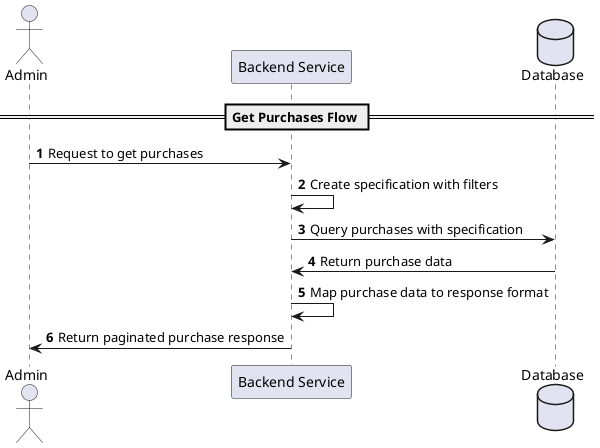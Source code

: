 @startuml
autonumber

actor Admin as "Admin"
participant Backend as "Backend Service"
database DB as "Database"

== Get Purchases Flow ==
Admin -> Backend: Request to get purchases
Backend -> Backend: Create specification with filters
Backend -> DB: Query purchases with specification
DB -> Backend: Return purchase data
Backend -> Backend: Map purchase data to response format
Backend -> Admin: Return paginated purchase response
@enduml
